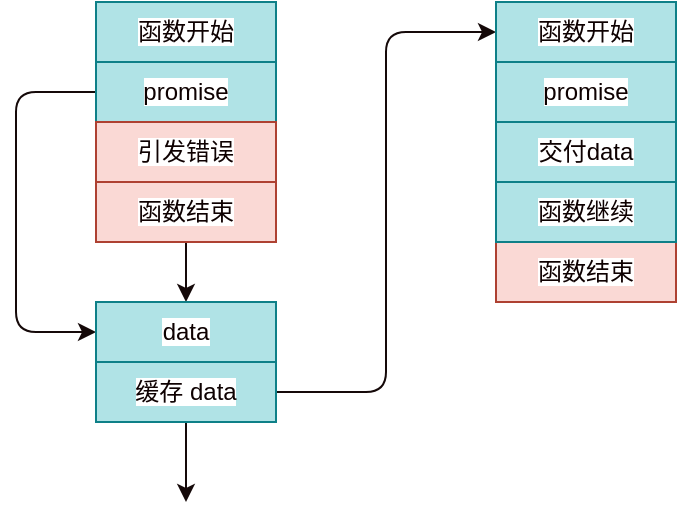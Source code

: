 <mxfile>
    <diagram id="pqCumSTQt8CRR43lvlBb" name="第 1 页">
        <mxGraphModel dx="555" dy="462" grid="1" gridSize="10" guides="1" tooltips="1" connect="1" arrows="1" fold="1" page="1" pageScale="1" pageWidth="827" pageHeight="1169" background="#ffffff" math="0" shadow="0">
            <root>
                <mxCell id="0"/>
                <mxCell id="1" parent="0"/>
                <mxCell id="2" value="&lt;font style=&quot;background-color: rgb(255, 255, 255);&quot; color=&quot;#0e0101&quot;&gt;函数开始&lt;/font&gt;" style="rounded=0;whiteSpace=wrap;html=1;fillColor=#b0e3e6;strokeColor=#0e8088;" vertex="1" parent="1">
                    <mxGeometry x="70" y="60" width="90" height="30" as="geometry"/>
                </mxCell>
                <mxCell id="12" style="edgeStyle=orthogonalEdgeStyle;html=1;strokeColor=#150909;fontColor=#0e0101;exitX=0;exitY=0.5;exitDx=0;exitDy=0;entryX=0;entryY=0.5;entryDx=0;entryDy=0;" edge="1" parent="1" source="3" target="10">
                    <mxGeometry relative="1" as="geometry">
                        <mxPoint x="30" y="110" as="targetPoint"/>
                        <Array as="points">
                            <mxPoint x="30" y="105"/>
                            <mxPoint x="30" y="225"/>
                        </Array>
                    </mxGeometry>
                </mxCell>
                <mxCell id="3" value="&lt;font color=&quot;#0e0101&quot;&gt;&lt;span style=&quot;background-color: rgb(255, 255, 255);&quot;&gt;promise&lt;/span&gt;&lt;/font&gt;" style="rounded=0;whiteSpace=wrap;html=1;fillColor=#b0e3e6;strokeColor=#0e8088;" vertex="1" parent="1">
                    <mxGeometry x="70" y="90" width="90" height="30" as="geometry"/>
                </mxCell>
                <mxCell id="4" value="&lt;font color=&quot;#0e0101&quot;&gt;&lt;span style=&quot;background-color: rgb(255, 255, 255);&quot;&gt;引发错误&lt;/span&gt;&lt;/font&gt;" style="rounded=0;whiteSpace=wrap;html=1;fillColor=#fad9d5;strokeColor=#ae4132;" vertex="1" parent="1">
                    <mxGeometry x="70" y="120" width="90" height="30" as="geometry"/>
                </mxCell>
                <mxCell id="6" style="edgeStyle=none;html=1;exitX=0.5;exitY=1;exitDx=0;exitDy=0;fontColor=#0e0101;strokeColor=#150909;" edge="1" parent="1" source="5">
                    <mxGeometry relative="1" as="geometry">
                        <mxPoint x="115" y="210" as="targetPoint"/>
                    </mxGeometry>
                </mxCell>
                <mxCell id="5" value="&lt;font color=&quot;#0e0101&quot;&gt;&lt;span style=&quot;background-color: rgb(255, 255, 255);&quot;&gt;函数结束&lt;/span&gt;&lt;/font&gt;" style="rounded=0;whiteSpace=wrap;html=1;fillColor=#fad9d5;strokeColor=#ae4132;" vertex="1" parent="1">
                    <mxGeometry x="70" y="150" width="90" height="30" as="geometry"/>
                </mxCell>
                <mxCell id="10" value="&lt;font color=&quot;#0e0101&quot;&gt;&lt;span style=&quot;background-color: rgb(255, 255, 255);&quot;&gt;data&lt;/span&gt;&lt;/font&gt;" style="rounded=0;whiteSpace=wrap;html=1;fillColor=#b0e3e6;strokeColor=#0e8088;" vertex="1" parent="1">
                    <mxGeometry x="70" y="210" width="90" height="30" as="geometry"/>
                </mxCell>
                <mxCell id="14" style="edgeStyle=orthogonalEdgeStyle;html=1;strokeColor=#150909;fontColor=#0e0101;" edge="1" parent="1" source="11">
                    <mxGeometry relative="1" as="geometry">
                        <mxPoint x="115" y="310" as="targetPoint"/>
                    </mxGeometry>
                </mxCell>
                <mxCell id="21" style="edgeStyle=orthogonalEdgeStyle;html=1;entryX=0;entryY=0.5;entryDx=0;entryDy=0;strokeColor=#150909;fontColor=#0e0101;" edge="1" parent="1" source="11" target="15">
                    <mxGeometry relative="1" as="geometry"/>
                </mxCell>
                <mxCell id="11" value="&lt;font color=&quot;#0e0101&quot;&gt;&lt;span style=&quot;background-color: rgb(255, 255, 255);&quot;&gt;缓存 data&lt;/span&gt;&lt;/font&gt;" style="rounded=0;whiteSpace=wrap;html=1;fillColor=#b0e3e6;strokeColor=#0e8088;" vertex="1" parent="1">
                    <mxGeometry x="70" y="240" width="90" height="30" as="geometry"/>
                </mxCell>
                <mxCell id="15" value="&lt;font style=&quot;background-color: rgb(255, 255, 255);&quot; color=&quot;#0e0101&quot;&gt;函数开始&lt;/font&gt;" style="rounded=0;whiteSpace=wrap;html=1;fillColor=#b0e3e6;strokeColor=#0e8088;" vertex="1" parent="1">
                    <mxGeometry x="270" y="60" width="90" height="30" as="geometry"/>
                </mxCell>
                <mxCell id="16" value="&lt;font color=&quot;#0e0101&quot;&gt;&lt;span style=&quot;background-color: rgb(255, 255, 255);&quot;&gt;promise&lt;/span&gt;&lt;/font&gt;" style="rounded=0;whiteSpace=wrap;html=1;fillColor=#b0e3e6;strokeColor=#0e8088;" vertex="1" parent="1">
                    <mxGeometry x="270" y="90" width="90" height="30" as="geometry"/>
                </mxCell>
                <mxCell id="18" value="&lt;font color=&quot;#0e0101&quot;&gt;&lt;span style=&quot;background-color: rgb(255, 255, 255);&quot;&gt;函数结束&lt;/span&gt;&lt;/font&gt;" style="rounded=0;whiteSpace=wrap;html=1;fillColor=#fad9d5;strokeColor=#ae4132;" vertex="1" parent="1">
                    <mxGeometry x="270" y="180" width="90" height="30" as="geometry"/>
                </mxCell>
                <mxCell id="19" value="&lt;font color=&quot;#0e0101&quot;&gt;&lt;span style=&quot;background-color: rgb(255, 255, 255);&quot;&gt;交付data&lt;/span&gt;&lt;/font&gt;" style="rounded=0;whiteSpace=wrap;html=1;fillColor=#b0e3e6;strokeColor=#0e8088;" vertex="1" parent="1">
                    <mxGeometry x="270" y="120" width="90" height="30" as="geometry"/>
                </mxCell>
                <mxCell id="20" value="&lt;font color=&quot;#0e0101&quot;&gt;&lt;span style=&quot;background-color: rgb(255, 255, 255);&quot;&gt;函数继续&lt;/span&gt;&lt;/font&gt;" style="rounded=0;whiteSpace=wrap;html=1;fillColor=#b0e3e6;strokeColor=#0e8088;" vertex="1" parent="1">
                    <mxGeometry x="270" y="150" width="90" height="30" as="geometry"/>
                </mxCell>
            </root>
        </mxGraphModel>
    </diagram>
</mxfile>